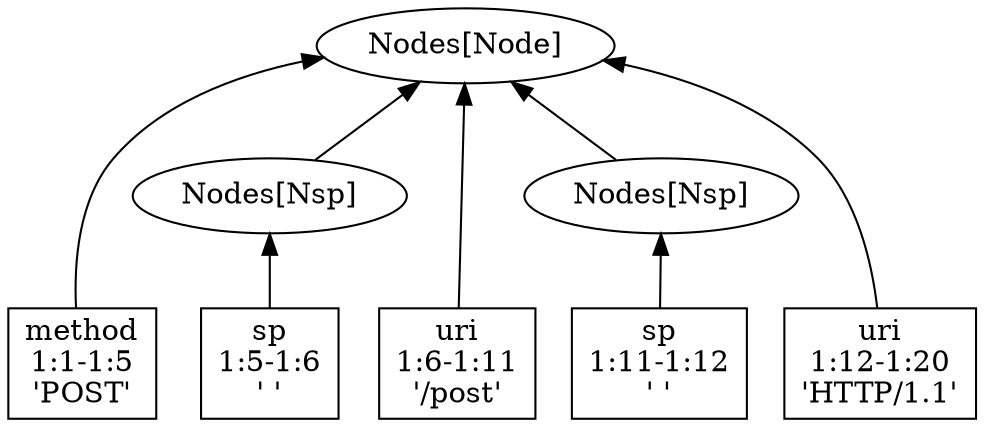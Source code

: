 digraph g {
rankdir=BT;
n14879936 [label="Nodes[Node]"];
n14823104 -> n14879936;
n14823104 [label="method\n1:1-1:5\n'POST'",shape=box];
n14880192 -> n14879936;
n14880192 [label="Nodes[Nsp]"];
n14823040 -> n14880192;
n14823040 [label="sp\n1:5-1:6\n' '",shape=box];
n14822976 -> n14879936;
n14822976 [label="uri\n1:6-1:11\n'/post'",shape=box];
n14880064 -> n14879936;
n14880064 [label="Nodes[Nsp]"];
n14822912 -> n14880064;
n14822912 [label="sp\n1:11-1:12\n' '",shape=box];
n14822848 -> n14879936;
n14822848 [label="uri\n1:12-1:20\n'HTTP/1.1'",shape=box];
{ rank=same
n14823104->n14823040->n14822976->n14822912->n14822848[style=invis];
}
}
